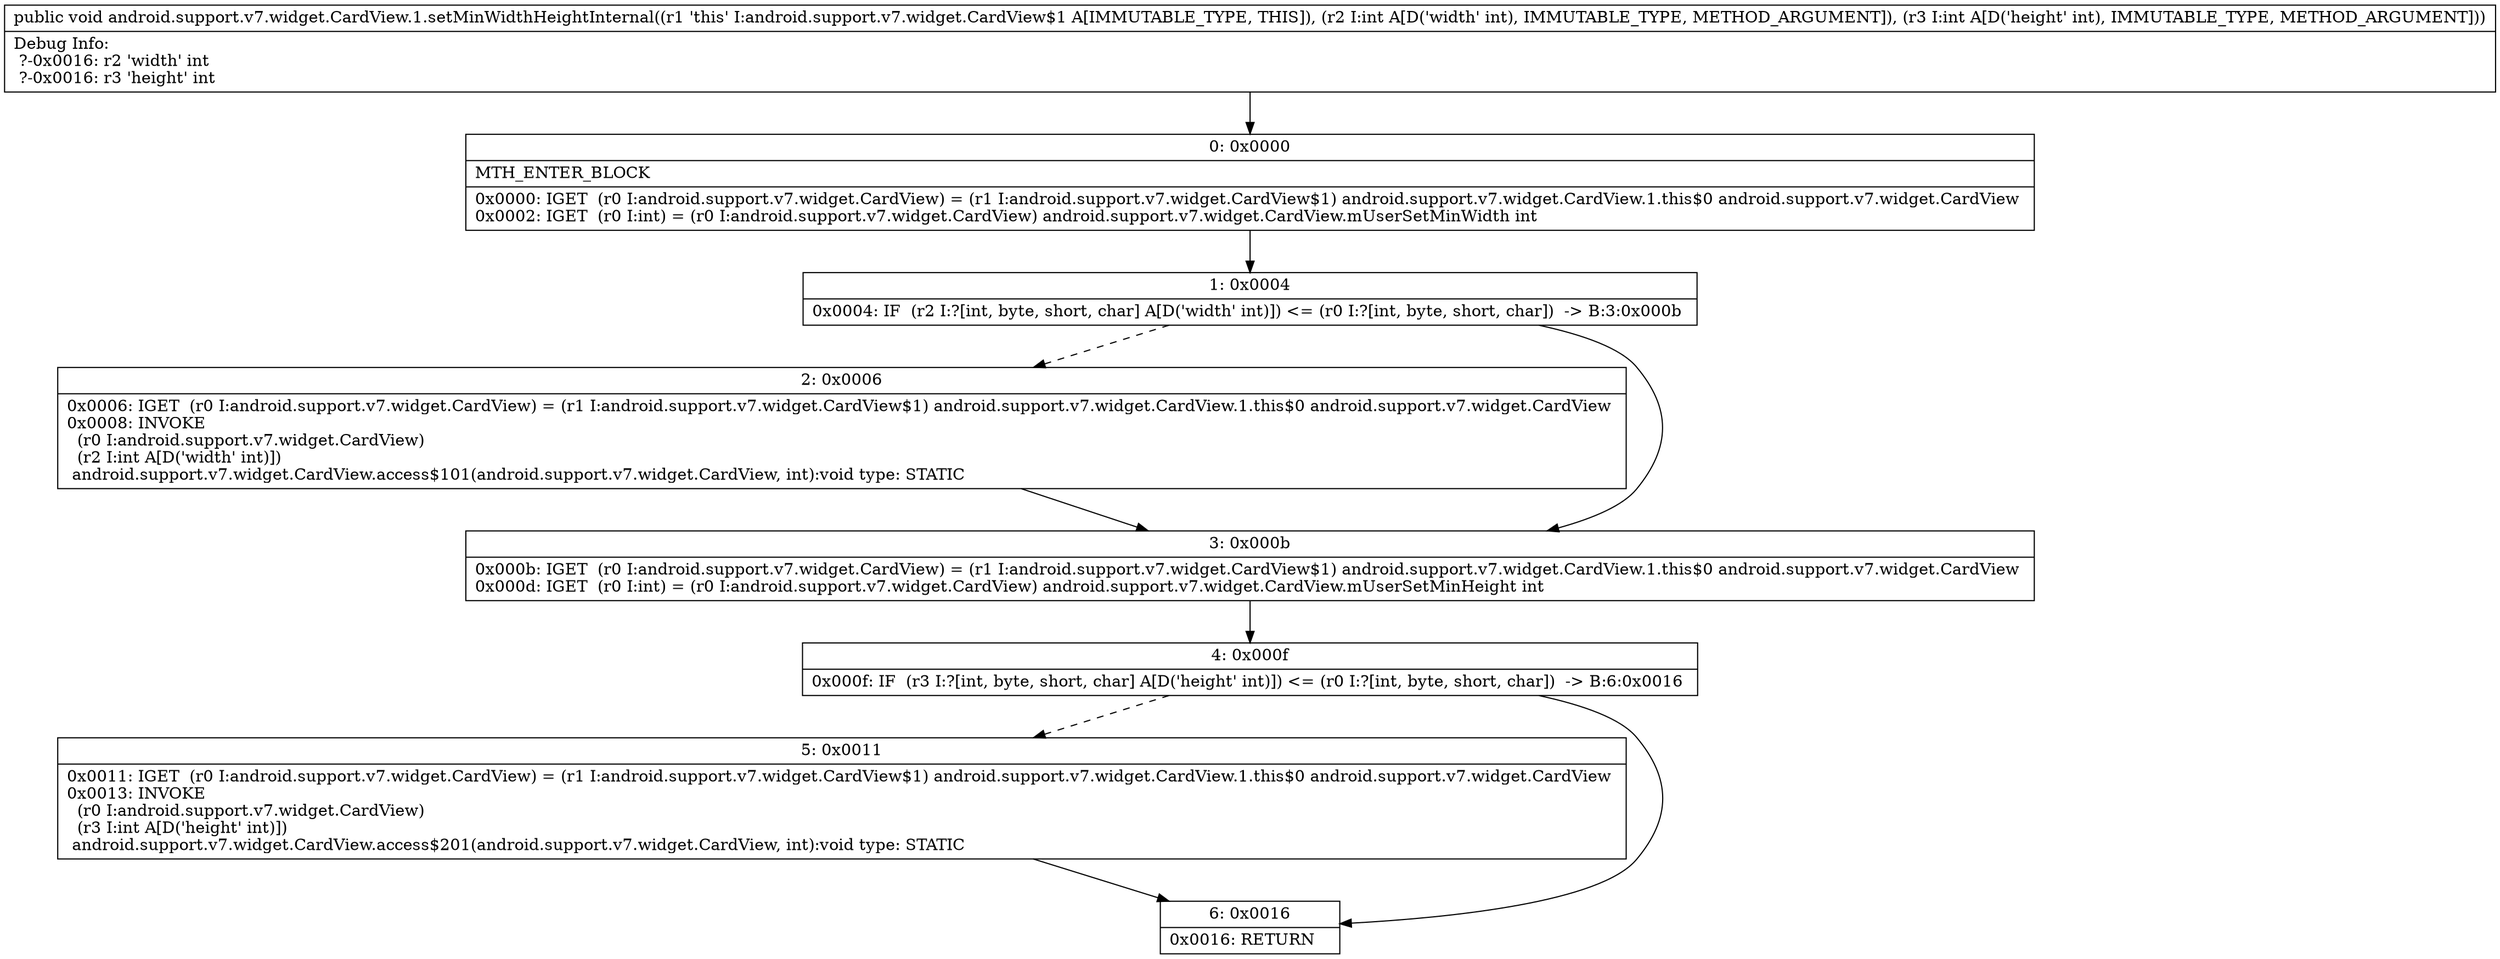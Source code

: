 digraph "CFG forandroid.support.v7.widget.CardView.1.setMinWidthHeightInternal(II)V" {
Node_0 [shape=record,label="{0\:\ 0x0000|MTH_ENTER_BLOCK\l|0x0000: IGET  (r0 I:android.support.v7.widget.CardView) = (r1 I:android.support.v7.widget.CardView$1) android.support.v7.widget.CardView.1.this$0 android.support.v7.widget.CardView \l0x0002: IGET  (r0 I:int) = (r0 I:android.support.v7.widget.CardView) android.support.v7.widget.CardView.mUserSetMinWidth int \l}"];
Node_1 [shape=record,label="{1\:\ 0x0004|0x0004: IF  (r2 I:?[int, byte, short, char] A[D('width' int)]) \<= (r0 I:?[int, byte, short, char])  \-\> B:3:0x000b \l}"];
Node_2 [shape=record,label="{2\:\ 0x0006|0x0006: IGET  (r0 I:android.support.v7.widget.CardView) = (r1 I:android.support.v7.widget.CardView$1) android.support.v7.widget.CardView.1.this$0 android.support.v7.widget.CardView \l0x0008: INVOKE  \l  (r0 I:android.support.v7.widget.CardView)\l  (r2 I:int A[D('width' int)])\l android.support.v7.widget.CardView.access$101(android.support.v7.widget.CardView, int):void type: STATIC \l}"];
Node_3 [shape=record,label="{3\:\ 0x000b|0x000b: IGET  (r0 I:android.support.v7.widget.CardView) = (r1 I:android.support.v7.widget.CardView$1) android.support.v7.widget.CardView.1.this$0 android.support.v7.widget.CardView \l0x000d: IGET  (r0 I:int) = (r0 I:android.support.v7.widget.CardView) android.support.v7.widget.CardView.mUserSetMinHeight int \l}"];
Node_4 [shape=record,label="{4\:\ 0x000f|0x000f: IF  (r3 I:?[int, byte, short, char] A[D('height' int)]) \<= (r0 I:?[int, byte, short, char])  \-\> B:6:0x0016 \l}"];
Node_5 [shape=record,label="{5\:\ 0x0011|0x0011: IGET  (r0 I:android.support.v7.widget.CardView) = (r1 I:android.support.v7.widget.CardView$1) android.support.v7.widget.CardView.1.this$0 android.support.v7.widget.CardView \l0x0013: INVOKE  \l  (r0 I:android.support.v7.widget.CardView)\l  (r3 I:int A[D('height' int)])\l android.support.v7.widget.CardView.access$201(android.support.v7.widget.CardView, int):void type: STATIC \l}"];
Node_6 [shape=record,label="{6\:\ 0x0016|0x0016: RETURN   \l}"];
MethodNode[shape=record,label="{public void android.support.v7.widget.CardView.1.setMinWidthHeightInternal((r1 'this' I:android.support.v7.widget.CardView$1 A[IMMUTABLE_TYPE, THIS]), (r2 I:int A[D('width' int), IMMUTABLE_TYPE, METHOD_ARGUMENT]), (r3 I:int A[D('height' int), IMMUTABLE_TYPE, METHOD_ARGUMENT]))  | Debug Info:\l  ?\-0x0016: r2 'width' int\l  ?\-0x0016: r3 'height' int\l}"];
MethodNode -> Node_0;
Node_0 -> Node_1;
Node_1 -> Node_2[style=dashed];
Node_1 -> Node_3;
Node_2 -> Node_3;
Node_3 -> Node_4;
Node_4 -> Node_5[style=dashed];
Node_4 -> Node_6;
Node_5 -> Node_6;
}

